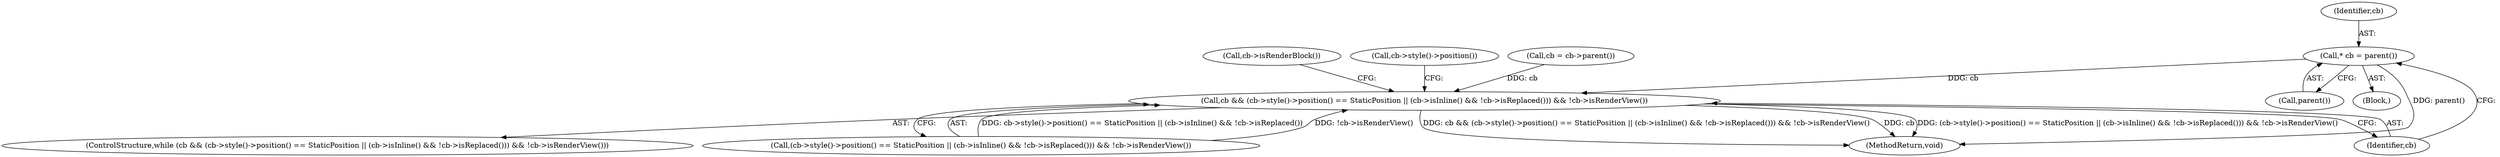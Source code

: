 digraph "0_Chrome_b2b21468c1f7f08b30a7c1755316f6026c50eb2a_1@pointer" {
"1000135" [label="(Call,* cb = parent())"];
"1000139" [label="(Call,cb && (cb->style()->position() == StaticPosition || (cb->isInline() && !cb->isReplaced())) && !cb->isRenderView())"];
"1000178" [label="(MethodReturn,void)"];
"1000167" [label="(Call,cb = cb->parent())"];
"1000137" [label="(Call,parent())"];
"1000133" [label="(Block,)"];
"1000135" [label="(Call,* cb = parent())"];
"1000139" [label="(Call,cb && (cb->style()->position() == StaticPosition || (cb->isInline() && !cb->isReplaced())) && !cb->isRenderView())"];
"1000138" [label="(ControlStructure,while (cb && (cb->style()->position() == StaticPosition || (cb->isInline() && !cb->isReplaced())) && !cb->isRenderView()))"];
"1000171" [label="(Call,cb->isRenderBlock())"];
"1000136" [label="(Identifier,cb)"];
"1000141" [label="(Call,(cb->style()->position() == StaticPosition || (cb->isInline() && !cb->isReplaced())) && !cb->isRenderView())"];
"1000140" [label="(Identifier,cb)"];
"1000156" [label="(Call,cb->style()->position())"];
"1000135" -> "1000133"  [label="AST: "];
"1000135" -> "1000137"  [label="CFG: "];
"1000136" -> "1000135"  [label="AST: "];
"1000137" -> "1000135"  [label="AST: "];
"1000140" -> "1000135"  [label="CFG: "];
"1000135" -> "1000178"  [label="DDG: parent()"];
"1000135" -> "1000139"  [label="DDG: cb"];
"1000139" -> "1000138"  [label="AST: "];
"1000139" -> "1000140"  [label="CFG: "];
"1000139" -> "1000141"  [label="CFG: "];
"1000140" -> "1000139"  [label="AST: "];
"1000141" -> "1000139"  [label="AST: "];
"1000156" -> "1000139"  [label="CFG: "];
"1000171" -> "1000139"  [label="CFG: "];
"1000139" -> "1000178"  [label="DDG: cb"];
"1000139" -> "1000178"  [label="DDG: (cb->style()->position() == StaticPosition || (cb->isInline() && !cb->isReplaced())) && !cb->isRenderView()"];
"1000139" -> "1000178"  [label="DDG: cb && (cb->style()->position() == StaticPosition || (cb->isInline() && !cb->isReplaced())) && !cb->isRenderView()"];
"1000167" -> "1000139"  [label="DDG: cb"];
"1000141" -> "1000139"  [label="DDG: cb->style()->position() == StaticPosition || (cb->isInline() && !cb->isReplaced())"];
"1000141" -> "1000139"  [label="DDG: !cb->isRenderView()"];
}
